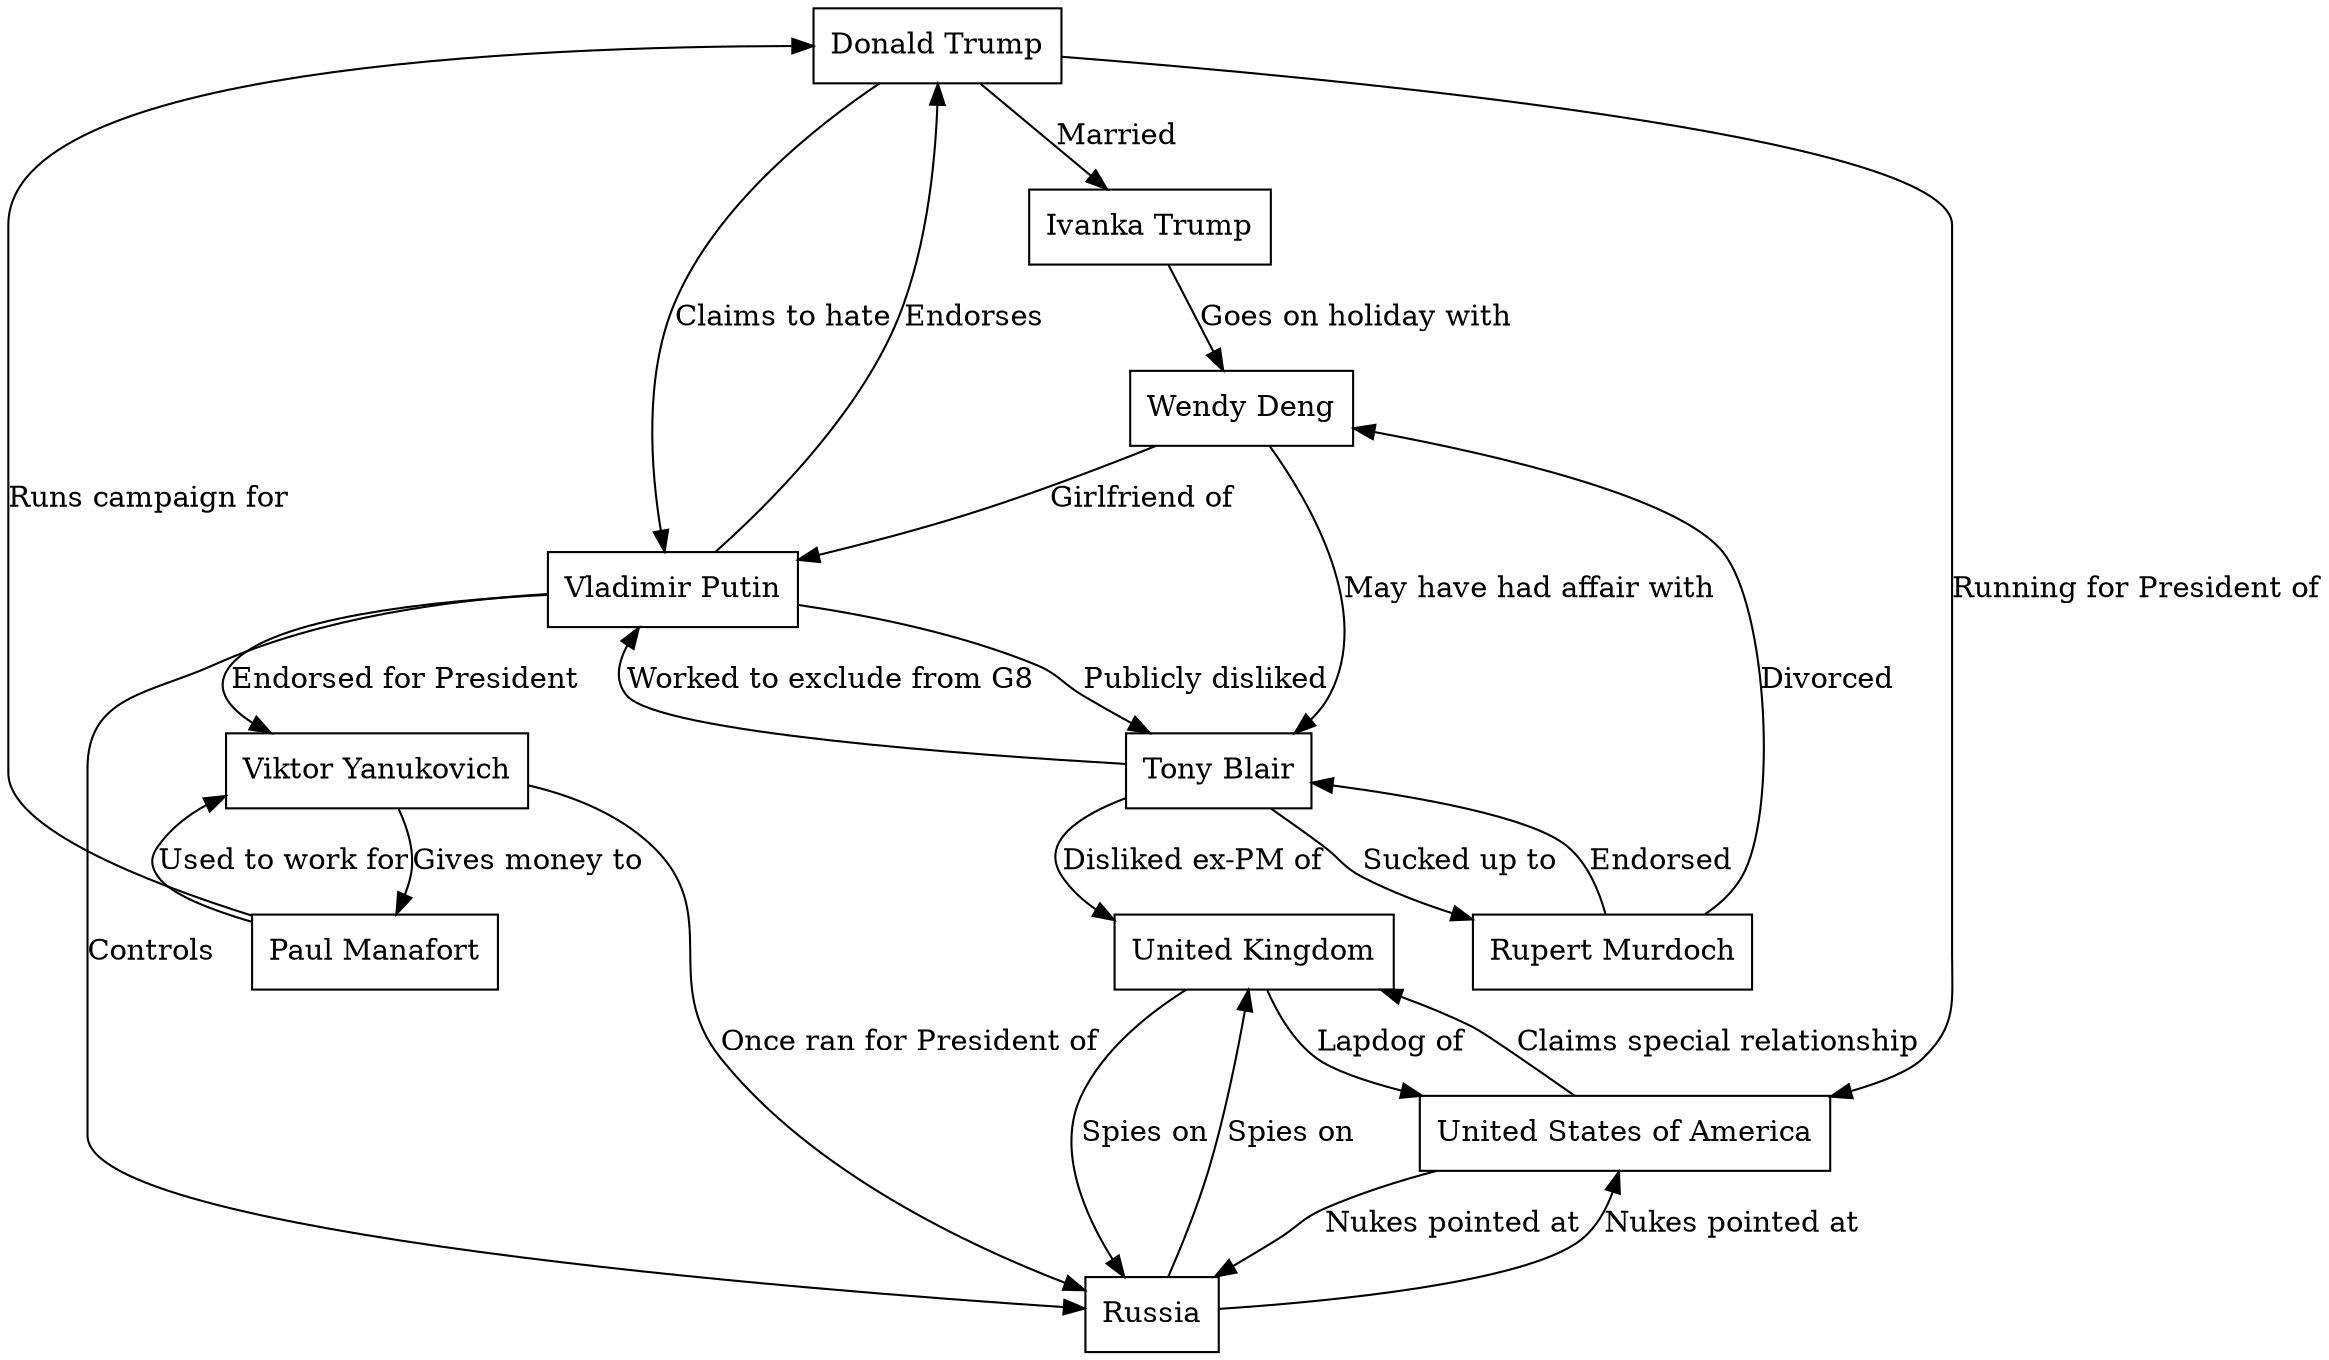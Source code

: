 digraph Conspiracy {
  graph[fontname="arial"];
  node[shape=box];

  trump -> ivanka [label="Married"];
  trump -> putin [label="Claims to hate"];
  trump -> whitehouse [label="Running for President of"];
  manafort -> trump [label="Runs campaign for"];
  manafort -> yanukovich [label="Used to work for"];
  yanukovich -> manafort [label="Gives money to"];
  putin -> yanukovich [label="Endorsed for President"];
  yanukovich -> russia [label="Once ran for President of"];
  putin -> trump [label="Endorses"];
  putin -> russia [label="Controls"];
  ivanka -> wendy [label="Goes on holiday with"];
  wendy -> putin [label="Girlfriend of"];
  wendy -> blair [label="May have had affair with"];

  blair -> ukplc [label="Disliked ex-PM of"];
  murdoch -> wendy [label="Divorced"];
  murdoch -> blair [label="Endorsed"];
  blair -> murdoch [label="Sucked up to"];
  blair -> putin [label="Worked to exclude from G8"];
  putin -> blair [label="Publicly disliked"];
  whitehouse -> russia [label="Nukes pointed at"];
  russia -> whitehouse [label="Nukes pointed at"];
  whitehouse -> ukplc [label="Claims special relationship"];
  ukplc -> whitehouse [label="Lapdog of"];
  ukplc -> russia [label="Spies on"];
  russia -> ukplc [label="Spies on"];

  trump [label="Donald Trump"];
  ivanka [label="Ivanka Trump"];
  putin [label="Vladimir Putin"];
  wendy [label="Wendy Deng"];
  murdoch [label="Rupert Murdoch"];
  blair [label="Tony Blair"];
  ukplc [label="United Kingdom"];
  whitehouse [label="United States of America"];
  russia [label="Russia"];
  manafort [label="Paul Manafort"];
  yanukovich [label="Viktor Yanukovich"];

}
